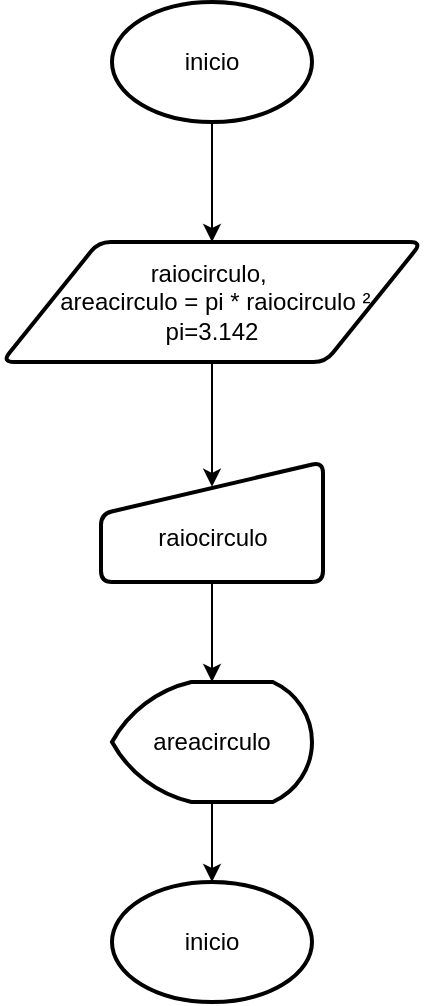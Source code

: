 <mxfile version="24.5.4" type="device">
  <diagram name="Página-1" id="h217JQKUkjtazqt_KmYH">
    <mxGraphModel dx="1002" dy="577" grid="1" gridSize="10" guides="1" tooltips="1" connect="1" arrows="1" fold="1" page="1" pageScale="1" pageWidth="827" pageHeight="1169" math="0" shadow="0">
      <root>
        <mxCell id="0" />
        <mxCell id="1" parent="0" />
        <mxCell id="QDsNCm6gQSmQBIW8bFh_-5" value="" style="edgeStyle=orthogonalEdgeStyle;rounded=0;orthogonalLoop=1;jettySize=auto;html=1;" edge="1" parent="1" source="QDsNCm6gQSmQBIW8bFh_-3" target="QDsNCm6gQSmQBIW8bFh_-4">
          <mxGeometry relative="1" as="geometry" />
        </mxCell>
        <mxCell id="QDsNCm6gQSmQBIW8bFh_-3" value="inicio" style="strokeWidth=2;html=1;shape=mxgraph.flowchart.start_1;whiteSpace=wrap;" vertex="1" parent="1">
          <mxGeometry x="364" y="50" width="100" height="60" as="geometry" />
        </mxCell>
        <mxCell id="QDsNCm6gQSmQBIW8bFh_-7" value="" style="edgeStyle=orthogonalEdgeStyle;rounded=0;orthogonalLoop=1;jettySize=auto;html=1;entryX=0.5;entryY=0.207;entryDx=0;entryDy=0;entryPerimeter=0;" edge="1" parent="1" source="QDsNCm6gQSmQBIW8bFh_-4" target="QDsNCm6gQSmQBIW8bFh_-6">
          <mxGeometry relative="1" as="geometry" />
        </mxCell>
        <mxCell id="QDsNCm6gQSmQBIW8bFh_-4" value="raiocirculo,&amp;nbsp;&lt;div&gt;&amp;nbsp;areacirculo = pi *&amp;nbsp;raiocirculo ²&lt;div&gt;pi=3.142&lt;br&gt;&lt;/div&gt;&lt;/div&gt;" style="shape=parallelogram;html=1;strokeWidth=2;perimeter=parallelogramPerimeter;whiteSpace=wrap;rounded=1;arcSize=12;size=0.23;" vertex="1" parent="1">
          <mxGeometry x="309" y="170" width="210" height="60" as="geometry" />
        </mxCell>
        <mxCell id="QDsNCm6gQSmQBIW8bFh_-6" value="&lt;div&gt;&lt;span style=&quot;background-color: initial;&quot;&gt;&lt;br&gt;&lt;/span&gt;&lt;/div&gt;&lt;div&gt;&lt;span style=&quot;background-color: initial;&quot;&gt;raiocirculo&lt;/span&gt;&lt;br&gt;&lt;/div&gt;" style="html=1;strokeWidth=2;shape=manualInput;whiteSpace=wrap;rounded=1;size=26;arcSize=11;" vertex="1" parent="1">
          <mxGeometry x="358.5" y="280" width="111" height="60" as="geometry" />
        </mxCell>
        <mxCell id="QDsNCm6gQSmQBIW8bFh_-11" value="" style="edgeStyle=orthogonalEdgeStyle;rounded=0;orthogonalLoop=1;jettySize=auto;html=1;" edge="1" parent="1" source="QDsNCm6gQSmQBIW8bFh_-8" target="QDsNCm6gQSmQBIW8bFh_-10">
          <mxGeometry relative="1" as="geometry" />
        </mxCell>
        <mxCell id="QDsNCm6gQSmQBIW8bFh_-8" value="areacirculo" style="strokeWidth=2;html=1;shape=mxgraph.flowchart.display;whiteSpace=wrap;" vertex="1" parent="1">
          <mxGeometry x="364" y="390" width="100" height="60" as="geometry" />
        </mxCell>
        <mxCell id="QDsNCm6gQSmQBIW8bFh_-9" style="edgeStyle=orthogonalEdgeStyle;rounded=0;orthogonalLoop=1;jettySize=auto;html=1;exitX=0.5;exitY=1;exitDx=0;exitDy=0;entryX=0.5;entryY=0;entryDx=0;entryDy=0;entryPerimeter=0;" edge="1" parent="1" source="QDsNCm6gQSmQBIW8bFh_-6" target="QDsNCm6gQSmQBIW8bFh_-8">
          <mxGeometry relative="1" as="geometry" />
        </mxCell>
        <mxCell id="QDsNCm6gQSmQBIW8bFh_-10" value="inicio" style="strokeWidth=2;html=1;shape=mxgraph.flowchart.start_1;whiteSpace=wrap;" vertex="1" parent="1">
          <mxGeometry x="364" y="490" width="100" height="60" as="geometry" />
        </mxCell>
      </root>
    </mxGraphModel>
  </diagram>
</mxfile>

